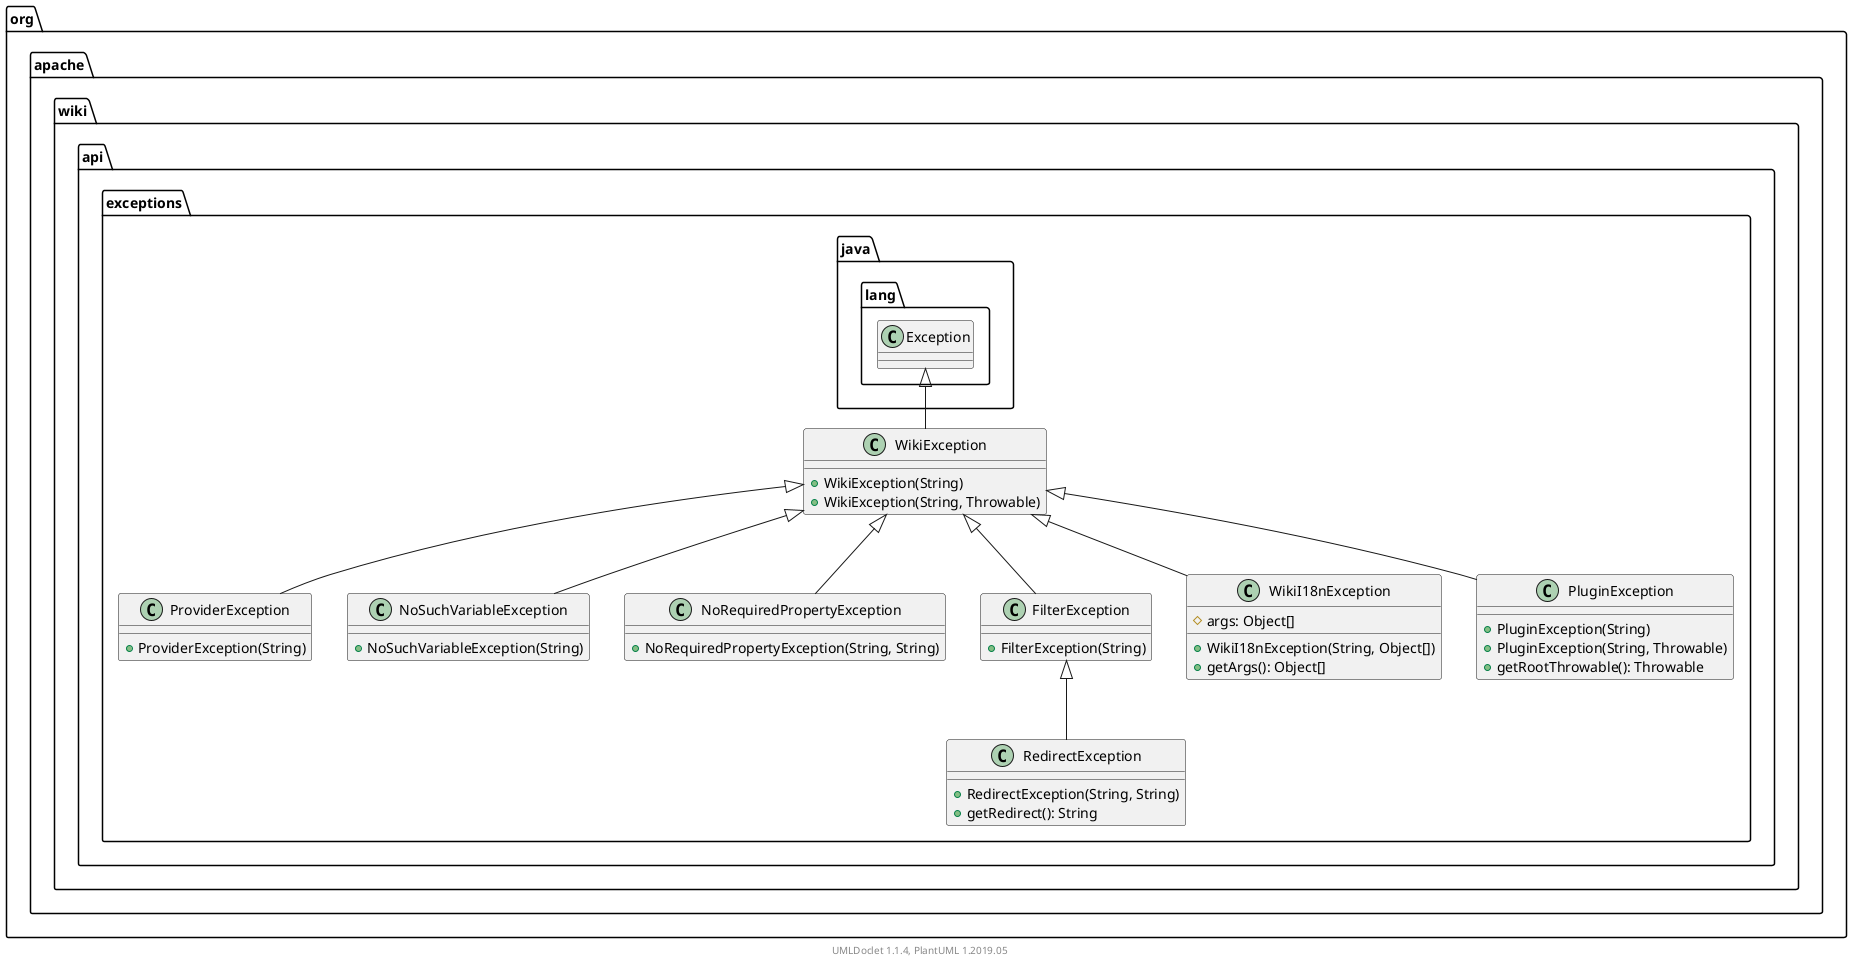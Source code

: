 @startuml

    namespace org.apache.wiki.api.exceptions {

        class ProviderException [[ProviderException.html]] {
            +ProviderException(String)
        }

        class NoSuchVariableException [[NoSuchVariableException.html]] {
            +NoSuchVariableException(String)
        }

        class NoRequiredPropertyException [[NoRequiredPropertyException.html]] {
            +NoRequiredPropertyException(String, String)
        }

        class FilterException [[FilterException.html]] {
            +FilterException(String)
        }

        class RedirectException [[RedirectException.html]] {
            +RedirectException(String, String)
            +getRedirect(): String
        }

        class WikiException [[WikiException.html]] {
            +WikiException(String)
            +WikiException(String, Throwable)
        }

        class WikiI18nException [[WikiI18nException.html]] {
            #args: Object[]
            +WikiI18nException(String, Object[])
            +getArgs(): Object[]
        }

        class PluginException [[PluginException.html]] {
            +PluginException(String)
            +PluginException(String, Throwable)
            +getRootThrowable(): Throwable
        }

        WikiException <|-- ProviderException

        WikiException <|-- NoSuchVariableException

        WikiException <|-- NoRequiredPropertyException

        WikiException <|-- FilterException

        FilterException <|-- RedirectException

        class java.lang.Exception
        java.lang.Exception <|-- WikiException

        WikiException <|-- WikiI18nException

        WikiException <|-- PluginException

    }


    center footer UMLDoclet 1.1.4, PlantUML 1.2019.05
@enduml
